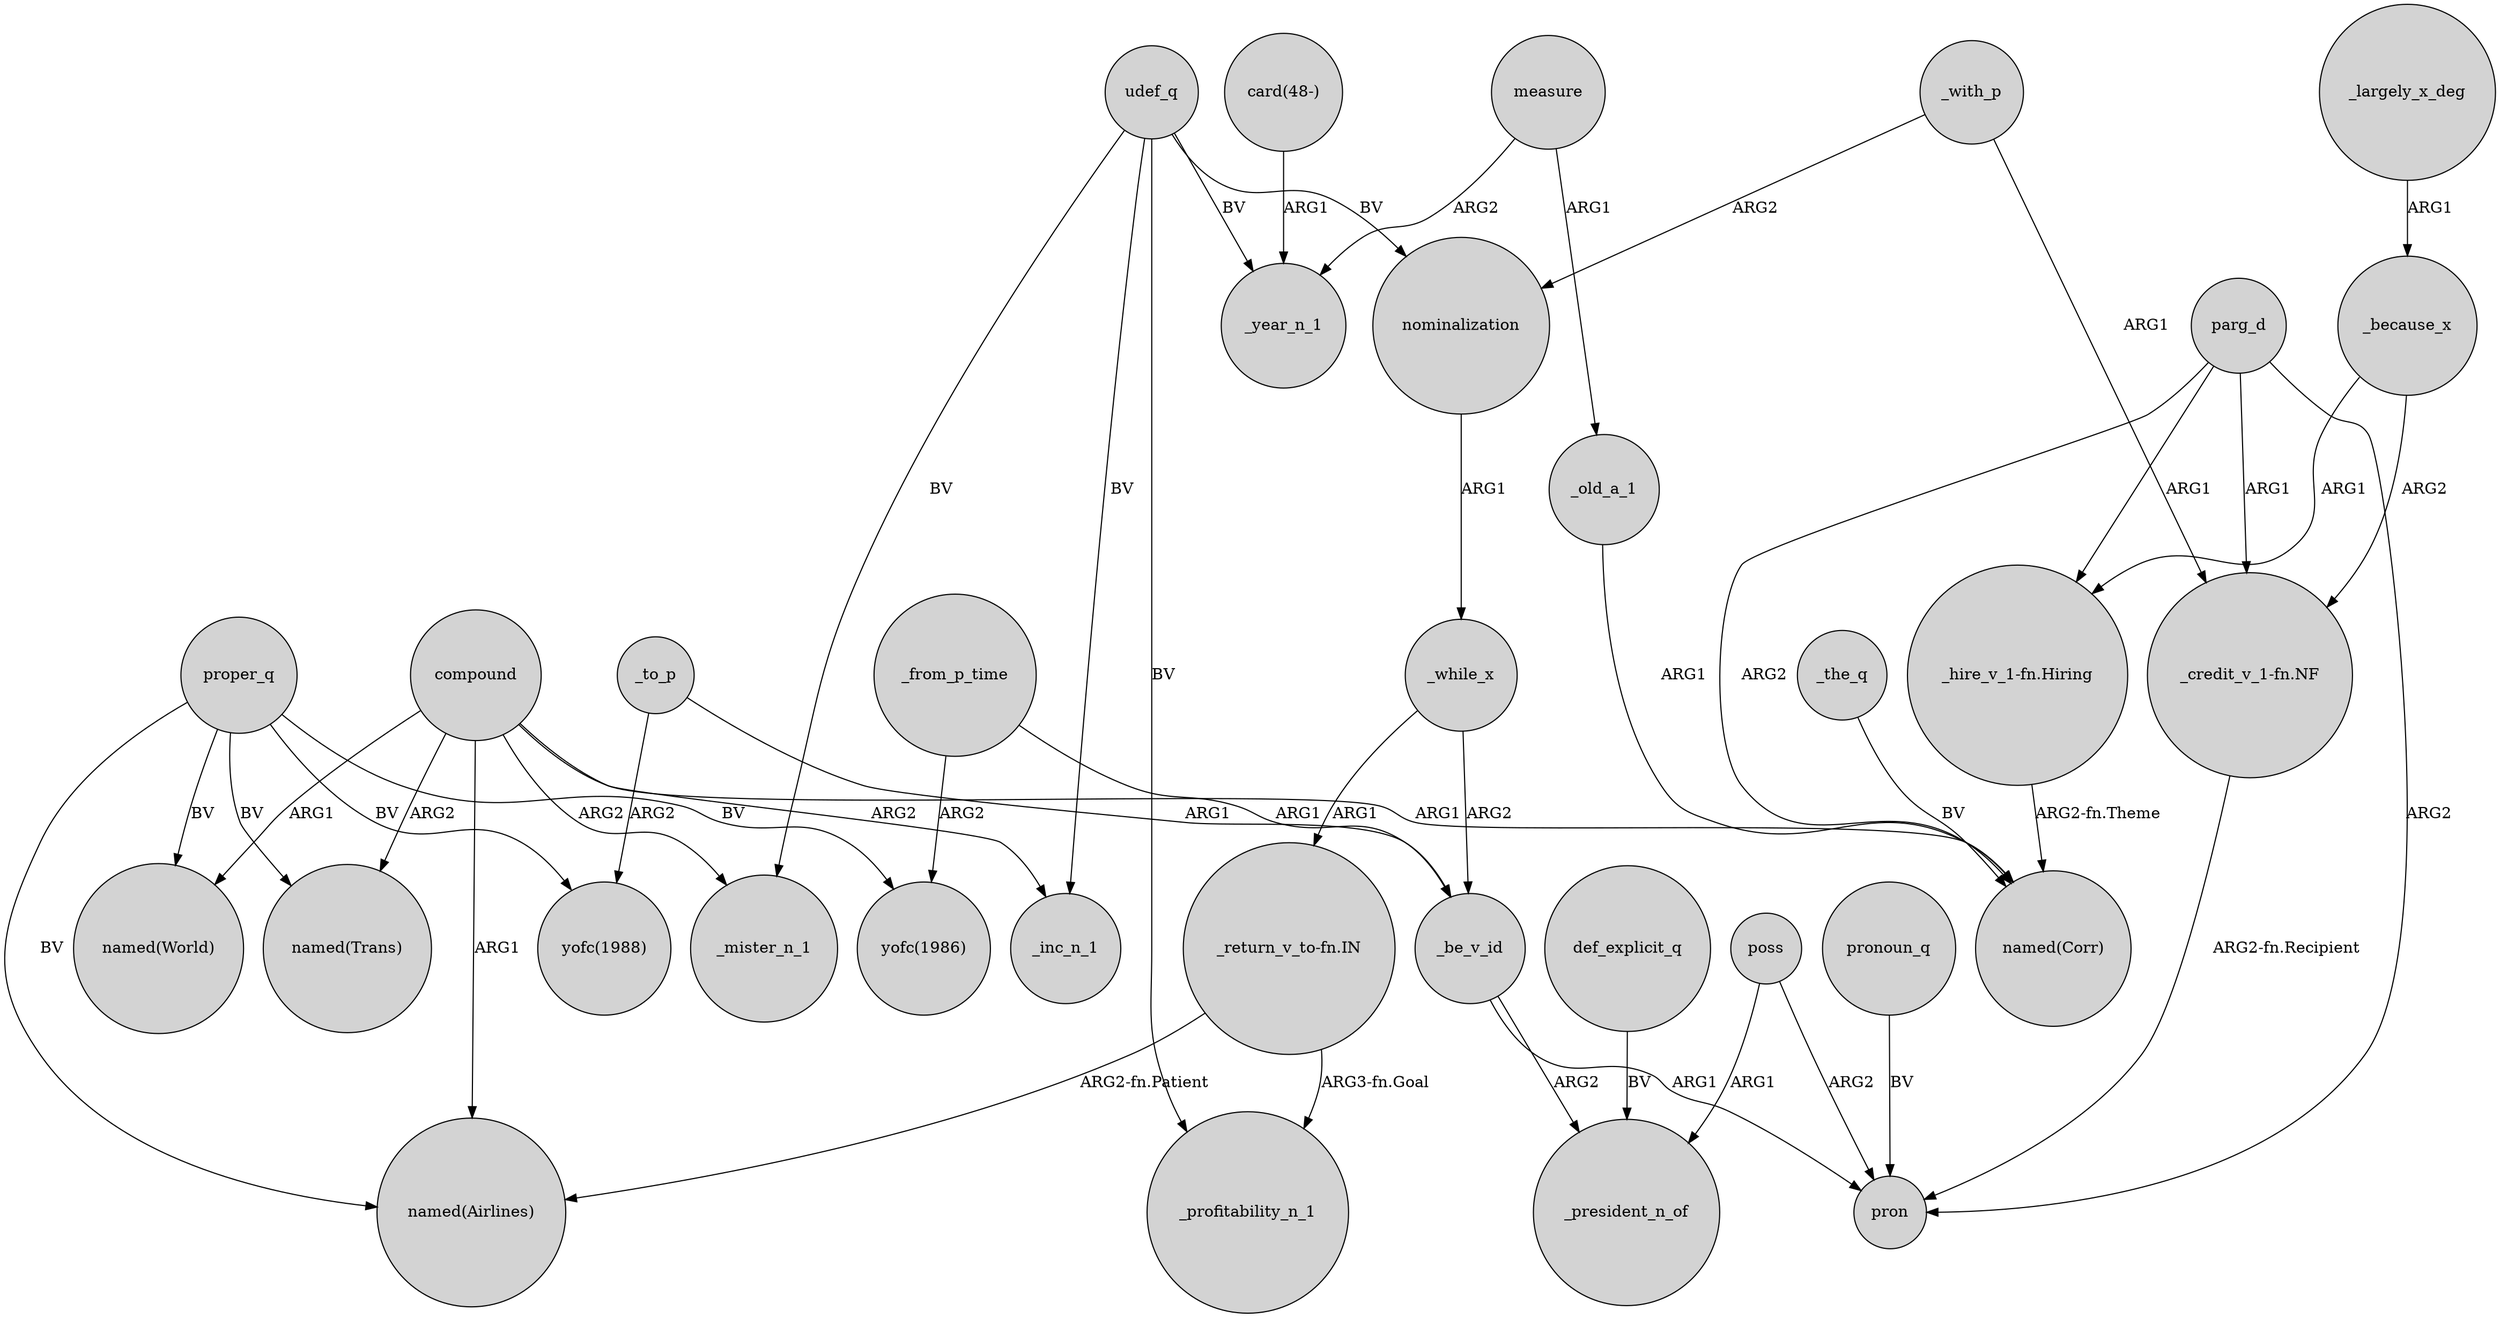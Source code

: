 digraph {
	node [shape=circle style=filled]
	_old_a_1 -> "named(Corr)" [label=ARG1]
	compound -> "named(Trans)" [label=ARG2]
	udef_q -> _inc_n_1 [label=BV]
	"_return_v_to-fn.IN" -> _profitability_n_1 [label="ARG3-fn.Goal"]
	poss -> pron [label=ARG2]
	measure -> _year_n_1 [label=ARG2]
	_be_v_id -> _president_n_of [label=ARG2]
	_with_p -> nominalization [label=ARG2]
	_to_p -> "yofc(1988)" [label=ARG2]
	_while_x -> _be_v_id [label=ARG2]
	_because_x -> "_hire_v_1-fn.Hiring" [label=ARG1]
	compound -> _mister_n_1 [label=ARG2]
	_from_p_time -> _be_v_id [label=ARG1]
	udef_q -> _mister_n_1 [label=BV]
	_with_p -> "_credit_v_1-fn.NF" [label=ARG1]
	compound -> "named(Airlines)" [label=ARG1]
	_while_x -> "_return_v_to-fn.IN" [label=ARG1]
	proper_q -> "named(Trans)" [label=BV]
	_to_p -> _be_v_id [label=ARG1]
	_because_x -> "_credit_v_1-fn.NF" [label=ARG2]
	_be_v_id -> pron [label=ARG1]
	parg_d -> pron [label=ARG2]
	measure -> _old_a_1 [label=ARG1]
	"_credit_v_1-fn.NF" -> pron [label="ARG2-fn.Recipient"]
	poss -> _president_n_of [label=ARG1]
	nominalization -> _while_x [label=ARG1]
	pronoun_q -> pron [label=BV]
	parg_d -> "named(Corr)" [label=ARG2]
	"_return_v_to-fn.IN" -> "named(Airlines)" [label="ARG2-fn.Patient"]
	_from_p_time -> "yofc(1986)" [label=ARG2]
	udef_q -> _profitability_n_1 [label=BV]
	proper_q -> "yofc(1988)" [label=BV]
	_the_q -> "named(Corr)" [label=BV]
	def_explicit_q -> _president_n_of [label=BV]
	compound -> "named(World)" [label=ARG1]
	proper_q -> "named(World)" [label=BV]
	_largely_x_deg -> _because_x [label=ARG1]
	proper_q -> "yofc(1986)" [label=BV]
	udef_q -> nominalization [label=BV]
	parg_d -> "_credit_v_1-fn.NF" [label=ARG1]
	compound -> "named(Corr)" [label=ARG1]
	proper_q -> "named(Airlines)" [label=BV]
	udef_q -> _year_n_1 [label=BV]
	"card(48-)" -> _year_n_1 [label=ARG1]
	"_hire_v_1-fn.Hiring" -> "named(Corr)" [label="ARG2-fn.Theme"]
	parg_d -> "_hire_v_1-fn.Hiring" [label=ARG1]
	compound -> _inc_n_1 [label=ARG2]
}
